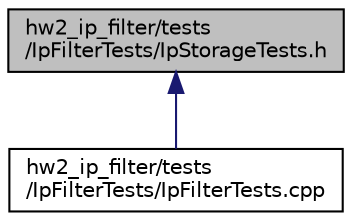 digraph "hw2_ip_filter/tests/IpFilterTests/IpStorageTests.h"
{
 // INTERACTIVE_SVG=YES
  edge [fontname="Helvetica",fontsize="10",labelfontname="Helvetica",labelfontsize="10"];
  node [fontname="Helvetica",fontsize="10",shape=record];
  Node22 [label="hw2_ip_filter/tests\l/IpFilterTests/IpStorageTests.h",height=0.2,width=0.4,color="black", fillcolor="grey75", style="filled", fontcolor="black"];
  Node22 -> Node23 [dir="back",color="midnightblue",fontsize="10",style="solid",fontname="Helvetica"];
  Node23 [label="hw2_ip_filter/tests\l/IpFilterTests/IpFilterTests.cpp",height=0.2,width=0.4,color="black", fillcolor="white", style="filled",URL="$_ip_filter_tests_8cpp.html"];
}
